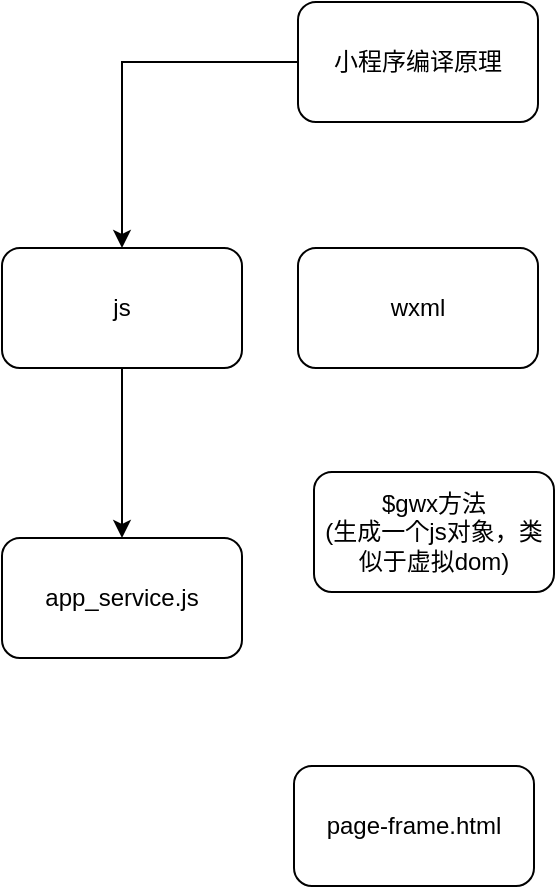 <mxfile version="21.6.6" type="github">
  <diagram name="第 1 页" id="KQPjAxCmX6oi2yRO8Yp7">
    <mxGraphModel dx="2474" dy="1150" grid="0" gridSize="10" guides="1" tooltips="1" connect="1" arrows="1" fold="1" page="0" pageScale="1" pageWidth="583" pageHeight="827" math="0" shadow="0">
      <root>
        <mxCell id="0" />
        <mxCell id="1" parent="0" />
        <mxCell id="daDmTKv2HcwI5l8aC48d-5" style="edgeStyle=orthogonalEdgeStyle;rounded=0;orthogonalLoop=1;jettySize=auto;html=1;" edge="1" parent="1" source="daDmTKv2HcwI5l8aC48d-1" target="daDmTKv2HcwI5l8aC48d-2">
          <mxGeometry relative="1" as="geometry" />
        </mxCell>
        <mxCell id="daDmTKv2HcwI5l8aC48d-1" value="小程序编译原理" style="rounded=1;whiteSpace=wrap;html=1;" vertex="1" parent="1">
          <mxGeometry x="60" y="91" width="120" height="60" as="geometry" />
        </mxCell>
        <mxCell id="daDmTKv2HcwI5l8aC48d-4" style="edgeStyle=orthogonalEdgeStyle;rounded=0;orthogonalLoop=1;jettySize=auto;html=1;" edge="1" parent="1" source="daDmTKv2HcwI5l8aC48d-2" target="daDmTKv2HcwI5l8aC48d-3">
          <mxGeometry relative="1" as="geometry" />
        </mxCell>
        <mxCell id="daDmTKv2HcwI5l8aC48d-2" value="js" style="rounded=1;whiteSpace=wrap;html=1;" vertex="1" parent="1">
          <mxGeometry x="-88" y="214" width="120" height="60" as="geometry" />
        </mxCell>
        <mxCell id="daDmTKv2HcwI5l8aC48d-3" value="app_service.js" style="rounded=1;whiteSpace=wrap;html=1;" vertex="1" parent="1">
          <mxGeometry x="-88" y="359" width="120" height="60" as="geometry" />
        </mxCell>
        <mxCell id="daDmTKv2HcwI5l8aC48d-6" value="wxml" style="rounded=1;whiteSpace=wrap;html=1;" vertex="1" parent="1">
          <mxGeometry x="60" y="214" width="120" height="60" as="geometry" />
        </mxCell>
        <mxCell id="daDmTKv2HcwI5l8aC48d-7" value="page-frame.html" style="rounded=1;whiteSpace=wrap;html=1;" vertex="1" parent="1">
          <mxGeometry x="58" y="473" width="120" height="60" as="geometry" />
        </mxCell>
        <mxCell id="daDmTKv2HcwI5l8aC48d-9" value="$gwx方法&lt;br&gt;(生成一个js对象，类似于虚拟dom)" style="rounded=1;whiteSpace=wrap;html=1;" vertex="1" parent="1">
          <mxGeometry x="68" y="326" width="120" height="60" as="geometry" />
        </mxCell>
      </root>
    </mxGraphModel>
  </diagram>
</mxfile>
